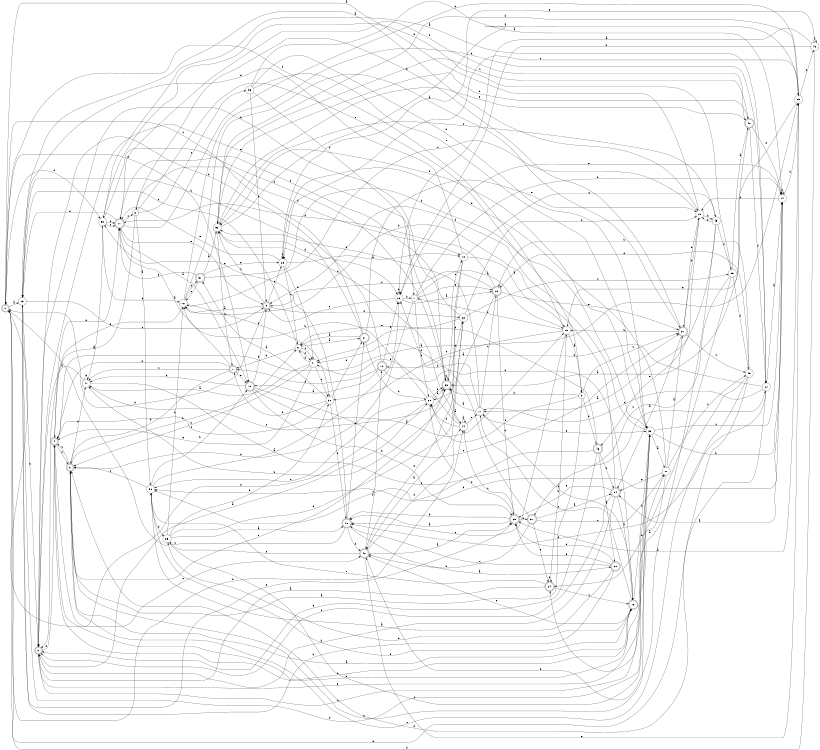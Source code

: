 digraph n45_3 {
__start0 [label="" shape="none"];

rankdir=LR;
size="8,5";

s0 [style="rounded,filled", color="black", fillcolor="white" shape="doublecircle", label="0"];
s1 [style="filled", color="black", fillcolor="white" shape="circle", label="1"];
s2 [style="rounded,filled", color="black", fillcolor="white" shape="doublecircle", label="2"];
s3 [style="filled", color="black", fillcolor="white" shape="circle", label="3"];
s4 [style="rounded,filled", color="black", fillcolor="white" shape="doublecircle", label="4"];
s5 [style="rounded,filled", color="black", fillcolor="white" shape="doublecircle", label="5"];
s6 [style="filled", color="black", fillcolor="white" shape="circle", label="6"];
s7 [style="rounded,filled", color="black", fillcolor="white" shape="doublecircle", label="7"];
s8 [style="rounded,filled", color="black", fillcolor="white" shape="doublecircle", label="8"];
s9 [style="filled", color="black", fillcolor="white" shape="circle", label="9"];
s10 [style="rounded,filled", color="black", fillcolor="white" shape="doublecircle", label="10"];
s11 [style="rounded,filled", color="black", fillcolor="white" shape="doublecircle", label="11"];
s12 [style="filled", color="black", fillcolor="white" shape="circle", label="12"];
s13 [style="filled", color="black", fillcolor="white" shape="circle", label="13"];
s14 [style="filled", color="black", fillcolor="white" shape="circle", label="14"];
s15 [style="rounded,filled", color="black", fillcolor="white" shape="doublecircle", label="15"];
s16 [style="rounded,filled", color="black", fillcolor="white" shape="doublecircle", label="16"];
s17 [style="filled", color="black", fillcolor="white" shape="circle", label="17"];
s18 [style="filled", color="black", fillcolor="white" shape="circle", label="18"];
s19 [style="filled", color="black", fillcolor="white" shape="circle", label="19"];
s20 [style="filled", color="black", fillcolor="white" shape="circle", label="20"];
s21 [style="rounded,filled", color="black", fillcolor="white" shape="doublecircle", label="21"];
s22 [style="rounded,filled", color="black", fillcolor="white" shape="doublecircle", label="22"];
s23 [style="filled", color="black", fillcolor="white" shape="circle", label="23"];
s24 [style="rounded,filled", color="black", fillcolor="white" shape="doublecircle", label="24"];
s25 [style="filled", color="black", fillcolor="white" shape="circle", label="25"];
s26 [style="filled", color="black", fillcolor="white" shape="circle", label="26"];
s27 [style="filled", color="black", fillcolor="white" shape="circle", label="27"];
s28 [style="filled", color="black", fillcolor="white" shape="circle", label="28"];
s29 [style="filled", color="black", fillcolor="white" shape="circle", label="29"];
s30 [style="rounded,filled", color="black", fillcolor="white" shape="doublecircle", label="30"];
s31 [style="rounded,filled", color="black", fillcolor="white" shape="doublecircle", label="31"];
s32 [style="filled", color="black", fillcolor="white" shape="circle", label="32"];
s33 [style="rounded,filled", color="black", fillcolor="white" shape="doublecircle", label="33"];
s34 [style="filled", color="black", fillcolor="white" shape="circle", label="34"];
s35 [style="filled", color="black", fillcolor="white" shape="circle", label="35"];
s36 [style="filled", color="black", fillcolor="white" shape="circle", label="36"];
s37 [style="rounded,filled", color="black", fillcolor="white" shape="doublecircle", label="37"];
s38 [style="filled", color="black", fillcolor="white" shape="circle", label="38"];
s39 [style="rounded,filled", color="black", fillcolor="white" shape="doublecircle", label="39"];
s40 [style="rounded,filled", color="black", fillcolor="white" shape="doublecircle", label="40"];
s41 [style="filled", color="black", fillcolor="white" shape="circle", label="41"];
s42 [style="rounded,filled", color="black", fillcolor="white" shape="doublecircle", label="42"];
s43 [style="filled", color="black", fillcolor="white" shape="circle", label="43"];
s44 [style="filled", color="black", fillcolor="white" shape="circle", label="44"];
s45 [style="filled", color="black", fillcolor="white" shape="circle", label="45"];
s46 [style="rounded,filled", color="black", fillcolor="white" shape="doublecircle", label="46"];
s47 [style="filled", color="black", fillcolor="white" shape="circle", label="47"];
s48 [style="rounded,filled", color="black", fillcolor="white" shape="doublecircle", label="48"];
s49 [style="filled", color="black", fillcolor="white" shape="circle", label="49"];
s50 [style="filled", color="black", fillcolor="white" shape="circle", label="50"];
s51 [style="rounded,filled", color="black", fillcolor="white" shape="doublecircle", label="51"];
s52 [style="filled", color="black", fillcolor="white" shape="circle", label="52"];
s53 [style="filled", color="black", fillcolor="white" shape="circle", label="53"];
s54 [style="rounded,filled", color="black", fillcolor="white" shape="doublecircle", label="54"];
s55 [style="filled", color="black", fillcolor="white" shape="circle", label="55"];
s0 -> s13 [label="a"];
s0 -> s44 [label="b"];
s0 -> s42 [label="c"];
s0 -> s53 [label="d"];
s0 -> s15 [label="e"];
s1 -> s19 [label="a"];
s1 -> s14 [label="b"];
s1 -> s28 [label="c"];
s1 -> s8 [label="d"];
s1 -> s22 [label="e"];
s2 -> s28 [label="a"];
s2 -> s33 [label="b"];
s2 -> s38 [label="c"];
s2 -> s4 [label="d"];
s2 -> s38 [label="e"];
s3 -> s50 [label="a"];
s3 -> s18 [label="b"];
s3 -> s36 [label="c"];
s3 -> s4 [label="d"];
s3 -> s9 [label="e"];
s4 -> s25 [label="a"];
s4 -> s38 [label="b"];
s4 -> s8 [label="c"];
s4 -> s16 [label="d"];
s4 -> s11 [label="e"];
s5 -> s12 [label="a"];
s5 -> s0 [label="b"];
s5 -> s52 [label="c"];
s5 -> s23 [label="d"];
s5 -> s29 [label="e"];
s6 -> s21 [label="a"];
s6 -> s7 [label="b"];
s6 -> s41 [label="c"];
s6 -> s41 [label="d"];
s6 -> s13 [label="e"];
s7 -> s11 [label="a"];
s7 -> s4 [label="b"];
s7 -> s47 [label="c"];
s7 -> s8 [label="d"];
s7 -> s15 [label="e"];
s8 -> s16 [label="a"];
s8 -> s6 [label="b"];
s8 -> s4 [label="c"];
s8 -> s47 [label="d"];
s8 -> s33 [label="e"];
s9 -> s8 [label="a"];
s9 -> s33 [label="b"];
s9 -> s37 [label="c"];
s9 -> s28 [label="d"];
s9 -> s46 [label="e"];
s10 -> s15 [label="a"];
s10 -> s16 [label="b"];
s10 -> s7 [label="c"];
s10 -> s2 [label="d"];
s10 -> s26 [label="e"];
s11 -> s15 [label="a"];
s11 -> s25 [label="b"];
s11 -> s3 [label="c"];
s11 -> s13 [label="d"];
s11 -> s5 [label="e"];
s12 -> s37 [label="a"];
s12 -> s34 [label="b"];
s12 -> s51 [label="c"];
s12 -> s2 [label="d"];
s12 -> s32 [label="e"];
s13 -> s20 [label="a"];
s13 -> s2 [label="b"];
s13 -> s5 [label="c"];
s13 -> s38 [label="d"];
s13 -> s39 [label="e"];
s14 -> s54 [label="a"];
s14 -> s25 [label="b"];
s14 -> s20 [label="c"];
s14 -> s50 [label="d"];
s14 -> s14 [label="e"];
s15 -> s19 [label="a"];
s15 -> s47 [label="b"];
s15 -> s37 [label="c"];
s15 -> s5 [label="d"];
s15 -> s39 [label="e"];
s16 -> s17 [label="a"];
s16 -> s38 [label="b"];
s16 -> s17 [label="c"];
s16 -> s35 [label="d"];
s16 -> s42 [label="e"];
s17 -> s33 [label="a"];
s17 -> s52 [label="b"];
s17 -> s22 [label="c"];
s17 -> s26 [label="d"];
s17 -> s38 [label="e"];
s18 -> s19 [label="a"];
s18 -> s47 [label="b"];
s18 -> s45 [label="c"];
s18 -> s13 [label="d"];
s18 -> s42 [label="e"];
s19 -> s9 [label="a"];
s19 -> s0 [label="b"];
s19 -> s48 [label="c"];
s19 -> s1 [label="d"];
s19 -> s32 [label="e"];
s20 -> s0 [label="a"];
s20 -> s45 [label="b"];
s20 -> s12 [label="c"];
s20 -> s37 [label="d"];
s20 -> s46 [label="e"];
s21 -> s6 [label="a"];
s21 -> s13 [label="b"];
s21 -> s0 [label="c"];
s21 -> s28 [label="d"];
s21 -> s20 [label="e"];
s22 -> s28 [label="a"];
s22 -> s39 [label="b"];
s22 -> s5 [label="c"];
s22 -> s11 [label="d"];
s22 -> s37 [label="e"];
s23 -> s42 [label="a"];
s23 -> s11 [label="b"];
s23 -> s55 [label="c"];
s23 -> s20 [label="d"];
s23 -> s6 [label="e"];
s24 -> s2 [label="a"];
s24 -> s19 [label="b"];
s24 -> s16 [label="c"];
s24 -> s24 [label="d"];
s24 -> s50 [label="e"];
s25 -> s39 [label="a"];
s25 -> s52 [label="b"];
s25 -> s29 [label="c"];
s25 -> s43 [label="d"];
s25 -> s19 [label="e"];
s26 -> s22 [label="a"];
s26 -> s1 [label="b"];
s26 -> s5 [label="c"];
s26 -> s26 [label="d"];
s26 -> s14 [label="e"];
s27 -> s37 [label="a"];
s27 -> s8 [label="b"];
s27 -> s49 [label="c"];
s27 -> s29 [label="d"];
s27 -> s54 [label="e"];
s28 -> s33 [label="a"];
s28 -> s12 [label="b"];
s28 -> s50 [label="c"];
s28 -> s4 [label="d"];
s28 -> s33 [label="e"];
s29 -> s18 [label="a"];
s29 -> s41 [label="b"];
s29 -> s6 [label="c"];
s29 -> s29 [label="d"];
s29 -> s11 [label="e"];
s30 -> s50 [label="a"];
s30 -> s13 [label="b"];
s30 -> s48 [label="c"];
s30 -> s39 [label="d"];
s30 -> s39 [label="e"];
s31 -> s54 [label="a"];
s31 -> s42 [label="b"];
s31 -> s27 [label="c"];
s31 -> s41 [label="d"];
s31 -> s24 [label="e"];
s32 -> s51 [label="a"];
s32 -> s7 [label="b"];
s32 -> s4 [label="c"];
s32 -> s21 [label="d"];
s32 -> s48 [label="e"];
s33 -> s44 [label="a"];
s33 -> s33 [label="b"];
s33 -> s18 [label="c"];
s33 -> s23 [label="d"];
s33 -> s2 [label="e"];
s34 -> s14 [label="a"];
s34 -> s10 [label="b"];
s34 -> s17 [label="c"];
s34 -> s8 [label="d"];
s34 -> s48 [label="e"];
s35 -> s48 [label="a"];
s35 -> s12 [label="b"];
s35 -> s27 [label="c"];
s35 -> s23 [label="d"];
s35 -> s32 [label="e"];
s36 -> s14 [label="a"];
s36 -> s38 [label="b"];
s36 -> s5 [label="c"];
s36 -> s1 [label="d"];
s36 -> s38 [label="e"];
s37 -> s54 [label="a"];
s37 -> s19 [label="b"];
s37 -> s49 [label="c"];
s37 -> s20 [label="d"];
s37 -> s3 [label="e"];
s38 -> s27 [label="a"];
s38 -> s14 [label="b"];
s38 -> s14 [label="c"];
s38 -> s5 [label="d"];
s38 -> s52 [label="e"];
s39 -> s48 [label="a"];
s39 -> s48 [label="b"];
s39 -> s44 [label="c"];
s39 -> s28 [label="d"];
s39 -> s31 [label="e"];
s40 -> s33 [label="a"];
s40 -> s11 [label="b"];
s40 -> s52 [label="c"];
s40 -> s34 [label="d"];
s40 -> s14 [label="e"];
s41 -> s47 [label="a"];
s41 -> s8 [label="b"];
s41 -> s32 [label="c"];
s41 -> s6 [label="d"];
s41 -> s4 [label="e"];
s42 -> s39 [label="a"];
s42 -> s10 [label="b"];
s42 -> s35 [label="c"];
s42 -> s44 [label="d"];
s42 -> s25 [label="e"];
s43 -> s26 [label="a"];
s43 -> s26 [label="b"];
s43 -> s43 [label="c"];
s43 -> s0 [label="d"];
s43 -> s29 [label="e"];
s44 -> s44 [label="a"];
s44 -> s41 [label="b"];
s44 -> s52 [label="c"];
s44 -> s28 [label="d"];
s44 -> s17 [label="e"];
s45 -> s17 [label="a"];
s45 -> s42 [label="b"];
s45 -> s52 [label="c"];
s45 -> s55 [label="d"];
s45 -> s20 [label="e"];
s46 -> s30 [label="a"];
s46 -> s54 [label="b"];
s46 -> s50 [label="c"];
s46 -> s41 [label="d"];
s46 -> s2 [label="e"];
s47 -> s2 [label="a"];
s47 -> s53 [label="b"];
s47 -> s33 [label="c"];
s47 -> s34 [label="d"];
s47 -> s47 [label="e"];
s48 -> s30 [label="a"];
s48 -> s21 [label="b"];
s48 -> s0 [label="c"];
s48 -> s42 [label="d"];
s48 -> s53 [label="e"];
s49 -> s24 [label="a"];
s49 -> s22 [label="b"];
s49 -> s8 [label="c"];
s49 -> s22 [label="d"];
s49 -> s0 [label="e"];
s50 -> s26 [label="a"];
s50 -> s15 [label="b"];
s50 -> s8 [label="c"];
s50 -> s35 [label="d"];
s50 -> s16 [label="e"];
s51 -> s52 [label="a"];
s51 -> s11 [label="b"];
s51 -> s12 [label="c"];
s51 -> s38 [label="d"];
s51 -> s29 [label="e"];
s52 -> s25 [label="a"];
s52 -> s40 [label="b"];
s52 -> s7 [label="c"];
s52 -> s26 [label="d"];
s52 -> s40 [label="e"];
s53 -> s34 [label="a"];
s53 -> s33 [label="b"];
s53 -> s11 [label="c"];
s53 -> s12 [label="d"];
s53 -> s11 [label="e"];
s54 -> s16 [label="a"];
s54 -> s2 [label="b"];
s54 -> s2 [label="c"];
s54 -> s12 [label="d"];
s54 -> s39 [label="e"];
s55 -> s40 [label="a"];
s55 -> s24 [label="b"];
s55 -> s31 [label="c"];
s55 -> s49 [label="d"];
s55 -> s53 [label="e"];

}